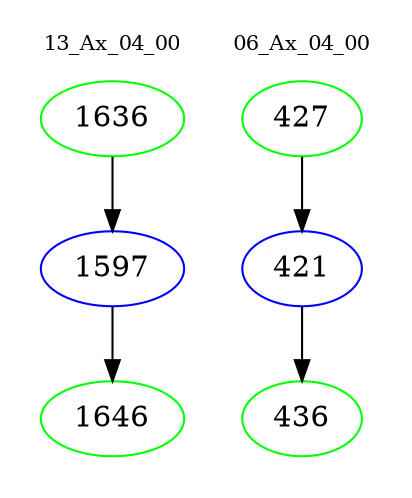 digraph{
subgraph cluster_0 {
color = white
label = "13_Ax_04_00";
fontsize=10;
T0_1636 [label="1636", color="green"]
T0_1636 -> T0_1597 [color="black"]
T0_1597 [label="1597", color="blue"]
T0_1597 -> T0_1646 [color="black"]
T0_1646 [label="1646", color="green"]
}
subgraph cluster_1 {
color = white
label = "06_Ax_04_00";
fontsize=10;
T1_427 [label="427", color="green"]
T1_427 -> T1_421 [color="black"]
T1_421 [label="421", color="blue"]
T1_421 -> T1_436 [color="black"]
T1_436 [label="436", color="green"]
}
}
